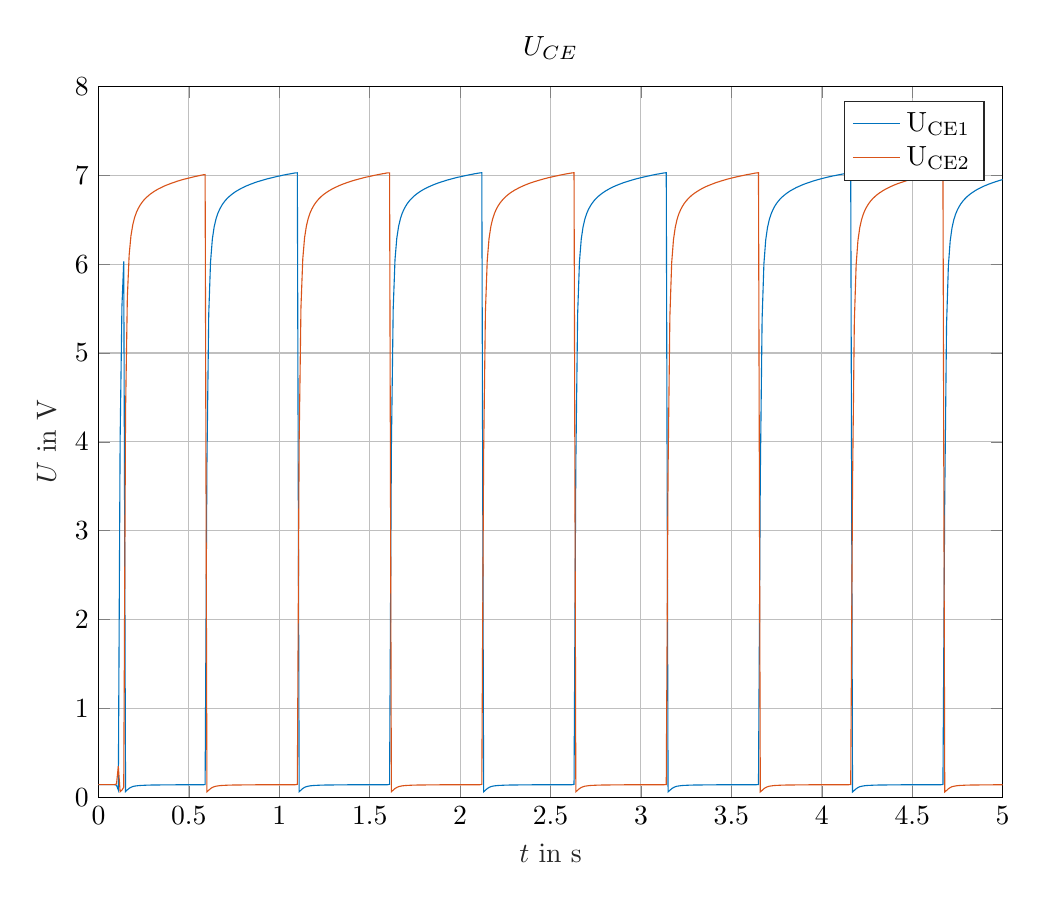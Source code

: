% This file was created by matlab2tikz.
%
\definecolor{mycolor1}{rgb}{0.0,0.447,0.741}%
\definecolor{mycolor2}{rgb}{0.85,0.325,0.098}%
%
\begin{tikzpicture}

\begin{axis}[%
width=4.521in,
height=3.555in,
at={(0.758in,0.481in)},
scale only axis,
xmin=0,
xmax=5,
xlabel style={font=\color{white!15!black}},
xlabel={$t \text{ in s}$},
ymin=0,
ymax=8,
ylabel style={font=\color{white!15!black}},
ylabel={$U \text{ in V}$},
axis background/.style={fill=white},
title style={font=\bfseries},
title={$U_{CE}$},
xmajorgrids,
ymajorgrids,
legend style={legend cell align=left, align=left, draw=white!15!black}
]
\addplot [color=mycolor1]
  table[row sep=crcr]{%
0	0.142\\
0.01	0.142\\
0.02	0.142\\
0.03	0.142\\
0.04	0.142\\
0.05	0.142\\
0.06	0.142\\
0.07	0.142\\
0.08	0.142\\
0.09	0.142\\
0.1	0.135\\
0.11	0.082\\
0.12	4.021\\
0.13	5.522\\
0.14	6.03\\
0.15	0.065\\
0.16	0.084\\
0.17	0.101\\
0.18	0.113\\
0.19	0.121\\
0.2	0.126\\
0.21	0.129\\
0.22	0.131\\
0.23	0.133\\
0.24	0.134\\
0.25	0.135\\
0.26	0.136\\
0.27	0.137\\
0.28	0.137\\
0.29	0.138\\
0.3	0.138\\
0.31	0.139\\
0.32	0.139\\
0.33	0.139\\
0.34	0.139\\
0.35	0.14\\
0.36	0.14\\
0.37	0.14\\
0.38	0.14\\
0.39	0.14\\
0.4	0.14\\
0.41	0.14\\
0.42	0.14\\
0.43	0.141\\
0.44	0.141\\
0.45	0.141\\
0.46	0.141\\
0.47	0.141\\
0.48	0.141\\
0.49	0.141\\
0.5	0.141\\
0.51	0.141\\
0.52	0.141\\
0.53	0.141\\
0.54	0.141\\
0.55	0.141\\
0.56	0.141\\
0.57	0.141\\
0.58	0.141\\
0.59	0.144\\
0.6	3.754\\
0.61	5.435\\
0.62	6.024\\
0.63	6.281\\
0.64	6.419\\
0.65	6.506\\
0.66	6.569\\
0.67	6.615\\
0.68	6.653\\
0.69	6.684\\
0.7	6.711\\
0.71	6.734\\
0.72	6.754\\
0.73	6.772\\
0.74	6.788\\
0.75	6.803\\
0.76	6.817\\
0.77	6.829\\
0.78	6.841\\
0.79	6.852\\
0.8	6.862\\
0.81	6.872\\
0.82	6.881\\
0.83	6.889\\
0.84	6.898\\
0.85	6.905\\
0.86	6.913\\
0.87	6.92\\
0.88	6.927\\
0.89	6.933\\
0.9	6.939\\
0.91	6.945\\
0.92	6.951\\
0.93	6.957\\
0.94	6.962\\
0.95	6.967\\
0.96	6.972\\
0.97	6.977\\
0.98	6.982\\
0.99	6.987\\
1	6.991\\
1.01	6.995\\
1.02	7\\
1.03	7.004\\
1.04	7.008\\
1.05	7.012\\
1.06	7.015\\
1.07	7.019\\
1.08	7.023\\
1.09	7.026\\
1.1	7.027\\
1.11	0.063\\
1.12	0.081\\
1.13	0.099\\
1.14	0.112\\
1.15	0.12\\
1.16	0.125\\
1.17	0.129\\
1.18	0.131\\
1.19	0.133\\
1.2	0.134\\
1.21	0.135\\
1.22	0.136\\
1.23	0.137\\
1.24	0.137\\
1.25	0.138\\
1.26	0.138\\
1.27	0.139\\
1.28	0.139\\
1.29	0.139\\
1.3	0.139\\
1.31	0.14\\
1.32	0.14\\
1.33	0.14\\
1.34	0.14\\
1.35	0.14\\
1.36	0.14\\
1.37	0.14\\
1.38	0.141\\
1.39	0.141\\
1.4	0.141\\
1.41	0.141\\
1.42	0.141\\
1.43	0.141\\
1.44	0.141\\
1.45	0.141\\
1.46	0.141\\
1.47	0.141\\
1.48	0.141\\
1.49	0.141\\
1.5	0.141\\
1.51	0.141\\
1.52	0.141\\
1.53	0.141\\
1.54	0.141\\
1.55	0.141\\
1.56	0.141\\
1.57	0.141\\
1.58	0.141\\
1.59	0.141\\
1.6	0.142\\
1.61	0.146\\
1.62	3.924\\
1.63	5.492\\
1.64	6.048\\
1.65	6.292\\
1.66	6.425\\
1.67	6.511\\
1.68	6.572\\
1.69	6.618\\
1.7	6.655\\
1.71	6.686\\
1.72	6.712\\
1.73	6.735\\
1.74	6.755\\
1.75	6.773\\
1.76	6.789\\
1.77	6.804\\
1.78	6.818\\
1.79	6.83\\
1.8	6.842\\
1.81	6.852\\
1.82	6.863\\
1.83	6.872\\
1.84	6.881\\
1.85	6.89\\
1.86	6.898\\
1.87	6.906\\
1.88	6.913\\
1.89	6.92\\
1.9	6.927\\
1.91	6.933\\
1.92	6.94\\
1.93	6.946\\
1.94	6.951\\
1.95	6.957\\
1.96	6.962\\
1.97	6.968\\
1.98	6.973\\
1.99	6.978\\
2	6.982\\
2.01	6.987\\
2.02	6.991\\
2.03	6.996\\
2.04	7\\
2.05	7.004\\
2.06	7.008\\
2.07	7.012\\
2.08	7.016\\
2.09	7.019\\
2.1	7.023\\
2.11	7.026\\
2.12	7.028\\
2.13	0.062\\
2.14	0.08\\
2.15	0.098\\
2.16	0.111\\
2.17	0.12\\
2.18	0.125\\
2.19	0.129\\
2.2	0.131\\
2.21	0.133\\
2.22	0.134\\
2.23	0.135\\
2.24	0.136\\
2.25	0.137\\
2.26	0.137\\
2.27	0.138\\
2.28	0.138\\
2.29	0.139\\
2.3	0.139\\
2.31	0.139\\
2.32	0.139\\
2.33	0.14\\
2.34	0.14\\
2.35	0.14\\
2.36	0.14\\
2.37	0.14\\
2.38	0.14\\
2.39	0.14\\
2.4	0.141\\
2.41	0.141\\
2.42	0.141\\
2.43	0.141\\
2.44	0.141\\
2.45	0.141\\
2.46	0.141\\
2.47	0.141\\
2.48	0.141\\
2.49	0.141\\
2.5	0.141\\
2.51	0.141\\
2.52	0.141\\
2.53	0.141\\
2.54	0.141\\
2.55	0.141\\
2.56	0.141\\
2.57	0.141\\
2.58	0.141\\
2.59	0.141\\
2.6	0.141\\
2.61	0.141\\
2.62	0.142\\
2.63	0.145\\
2.64	3.764\\
2.65	5.438\\
2.66	6.026\\
2.67	6.282\\
2.68	6.419\\
2.69	6.507\\
2.7	6.569\\
2.71	6.616\\
2.72	6.653\\
2.73	6.684\\
2.74	6.711\\
2.75	6.734\\
2.76	6.754\\
2.77	6.772\\
2.78	6.788\\
2.79	6.803\\
2.8	6.817\\
2.81	6.829\\
2.82	6.841\\
2.83	6.852\\
2.84	6.862\\
2.85	6.872\\
2.86	6.881\\
2.87	6.889\\
2.88	6.898\\
2.89	6.905\\
2.9	6.913\\
2.91	6.92\\
2.92	6.926\\
2.93	6.933\\
2.94	6.939\\
2.95	6.945\\
2.96	6.951\\
2.97	6.957\\
2.98	6.962\\
2.99	6.967\\
3	6.972\\
3.01	6.977\\
3.02	6.982\\
3.03	6.986\\
3.04	6.991\\
3.05	6.995\\
3.06	7\\
3.07	7.004\\
3.08	7.008\\
3.09	7.012\\
3.1	7.015\\
3.11	7.019\\
3.12	7.023\\
3.13	7.026\\
3.14	7.028\\
3.15	0.061\\
3.16	0.079\\
3.17	0.097\\
3.18	0.11\\
3.19	0.119\\
3.2	0.125\\
3.21	0.128\\
3.22	0.131\\
3.23	0.133\\
3.24	0.134\\
3.25	0.135\\
3.26	0.136\\
3.27	0.137\\
3.28	0.137\\
3.29	0.138\\
3.3	0.138\\
3.31	0.139\\
3.32	0.139\\
3.33	0.139\\
3.34	0.139\\
3.35	0.14\\
3.36	0.14\\
3.37	0.14\\
3.38	0.14\\
3.39	0.14\\
3.4	0.14\\
3.41	0.14\\
3.42	0.141\\
3.43	0.141\\
3.44	0.141\\
3.45	0.141\\
3.46	0.141\\
3.47	0.141\\
3.48	0.141\\
3.49	0.141\\
3.5	0.141\\
3.51	0.141\\
3.52	0.141\\
3.53	0.141\\
3.54	0.141\\
3.55	0.141\\
3.56	0.141\\
3.57	0.141\\
3.58	0.141\\
3.59	0.141\\
3.6	0.141\\
3.61	0.141\\
3.62	0.141\\
3.63	0.141\\
3.64	0.142\\
3.65	0.144\\
3.66	3.59\\
3.67	5.38\\
3.68	6.003\\
3.69	6.271\\
3.7	6.413\\
3.71	6.502\\
3.72	6.565\\
3.73	6.613\\
3.74	6.651\\
3.75	6.683\\
3.76	6.709\\
3.77	6.733\\
3.78	6.753\\
3.79	6.771\\
3.8	6.787\\
3.81	6.802\\
3.82	6.816\\
3.83	6.829\\
3.84	6.84\\
3.85	6.851\\
3.86	6.862\\
3.87	6.871\\
3.88	6.88\\
3.89	6.889\\
3.9	6.897\\
3.91	6.905\\
3.92	6.912\\
3.93	6.919\\
3.94	6.926\\
3.95	6.933\\
3.96	6.939\\
3.97	6.945\\
3.98	6.951\\
3.99	6.956\\
4	6.962\\
4.01	6.967\\
4.02	6.972\\
4.03	6.977\\
4.04	6.982\\
4.05	6.986\\
4.06	6.991\\
4.07	6.995\\
4.08	6.999\\
4.09	7.003\\
4.1	7.007\\
4.11	7.011\\
4.12	7.015\\
4.13	7.019\\
4.14	7.023\\
4.15	7.026\\
4.16	7.028\\
4.17	0.06\\
4.18	0.078\\
4.19	0.096\\
4.2	0.11\\
4.21	0.119\\
4.22	0.124\\
4.23	0.128\\
4.24	0.131\\
4.25	0.133\\
4.26	0.134\\
4.27	0.135\\
4.28	0.136\\
4.29	0.137\\
4.3	0.137\\
4.31	0.138\\
4.32	0.138\\
4.33	0.139\\
4.34	0.139\\
4.35	0.139\\
4.36	0.139\\
4.37	0.14\\
4.38	0.14\\
4.39	0.14\\
4.4	0.14\\
4.41	0.14\\
4.42	0.14\\
4.43	0.14\\
4.44	0.141\\
4.45	0.141\\
4.46	0.141\\
4.47	0.141\\
4.48	0.141\\
4.49	0.141\\
4.5	0.141\\
4.51	0.141\\
4.52	0.141\\
4.53	0.141\\
4.54	0.141\\
4.55	0.141\\
4.56	0.141\\
4.57	0.141\\
4.58	0.141\\
4.59	0.141\\
4.6	0.141\\
4.61	0.141\\
4.62	0.141\\
4.63	0.141\\
4.64	0.141\\
4.65	0.141\\
4.66	0.142\\
4.67	0.143\\
4.68	3.396\\
4.69	5.317\\
4.7	5.979\\
4.71	6.259\\
4.72	6.406\\
4.73	6.498\\
4.74	6.562\\
4.75	6.61\\
4.76	6.649\\
4.77	6.681\\
4.78	6.708\\
4.79	6.731\\
4.8	6.752\\
4.81	6.77\\
4.82	6.787\\
4.83	6.801\\
4.84	6.815\\
4.85	6.828\\
4.86	6.84\\
4.87	6.851\\
4.88	6.861\\
4.89	6.871\\
4.9	6.88\\
4.91	6.888\\
4.92	6.897\\
4.93	6.904\\
4.94	6.912\\
4.95	6.919\\
4.96	6.926\\
4.97	6.932\\
4.98	6.939\\
4.99	6.945\\
5	6.95\\
};
\addlegendentry{$\text{U}_{\text{CE1}}$}

\addplot [color=mycolor2]
  table[row sep=crcr]{%
0	0.142\\
0.01	0.142\\
0.02	0.142\\
0.03	0.142\\
0.04	0.142\\
0.05	0.142\\
0.06	0.142\\
0.07	0.142\\
0.08	0.142\\
0.09	0.143\\
0.1	0.15\\
0.11	0.349\\
0.12	0.063\\
0.13	0.081\\
0.14	0.113\\
0.15	4.334\\
0.16	5.629\\
0.17	6.104\\
0.18	6.321\\
0.19	6.443\\
0.2	6.523\\
0.21	6.581\\
0.22	6.625\\
0.23	6.661\\
0.24	6.691\\
0.25	6.717\\
0.26	6.739\\
0.27	6.758\\
0.28	6.776\\
0.29	6.792\\
0.3	6.806\\
0.31	6.82\\
0.32	6.832\\
0.33	6.844\\
0.34	6.854\\
0.35	6.864\\
0.36	6.874\\
0.37	6.883\\
0.38	6.891\\
0.39	6.899\\
0.4	6.907\\
0.41	6.914\\
0.42	6.921\\
0.43	6.928\\
0.44	6.935\\
0.45	6.941\\
0.46	6.947\\
0.47	6.953\\
0.48	6.958\\
0.49	6.963\\
0.5	6.968\\
0.51	6.973\\
0.52	6.978\\
0.53	6.983\\
0.54	6.988\\
0.55	6.992\\
0.56	6.996\\
0.57	7.001\\
0.58	7.005\\
0.59	7.007\\
0.6	0.062\\
0.61	0.08\\
0.62	0.098\\
0.63	0.111\\
0.64	0.119\\
0.65	0.125\\
0.66	0.128\\
0.67	0.131\\
0.68	0.133\\
0.69	0.134\\
0.7	0.135\\
0.71	0.136\\
0.72	0.137\\
0.73	0.137\\
0.74	0.138\\
0.75	0.138\\
0.76	0.139\\
0.77	0.139\\
0.78	0.139\\
0.79	0.139\\
0.8	0.14\\
0.81	0.14\\
0.82	0.14\\
0.83	0.14\\
0.84	0.14\\
0.85	0.14\\
0.86	0.14\\
0.87	0.141\\
0.88	0.141\\
0.89	0.141\\
0.9	0.141\\
0.91	0.141\\
0.92	0.141\\
0.93	0.141\\
0.94	0.141\\
0.95	0.141\\
0.96	0.141\\
0.97	0.141\\
0.98	0.141\\
0.99	0.141\\
1	0.141\\
1.01	0.141\\
1.02	0.141\\
1.03	0.141\\
1.04	0.141\\
1.05	0.141\\
1.06	0.141\\
1.07	0.141\\
1.08	0.141\\
1.09	0.142\\
1.1	0.146\\
1.11	3.996\\
1.12	5.515\\
1.13	6.057\\
1.14	6.297\\
1.15	6.428\\
1.16	6.513\\
1.17	6.574\\
1.18	6.619\\
1.19	6.656\\
1.2	6.687\\
1.21	6.713\\
1.22	6.736\\
1.23	6.756\\
1.24	6.774\\
1.25	6.79\\
1.26	6.804\\
1.27	6.818\\
1.28	6.83\\
1.29	6.842\\
1.3	6.853\\
1.31	6.863\\
1.32	6.872\\
1.33	6.882\\
1.34	6.89\\
1.35	6.898\\
1.36	6.906\\
1.37	6.913\\
1.38	6.92\\
1.39	6.927\\
1.4	6.934\\
1.41	6.94\\
1.42	6.946\\
1.43	6.951\\
1.44	6.957\\
1.45	6.962\\
1.46	6.968\\
1.47	6.973\\
1.48	6.978\\
1.49	6.982\\
1.5	6.987\\
1.51	6.991\\
1.52	6.996\\
1.53	7\\
1.54	7.004\\
1.55	7.008\\
1.56	7.012\\
1.57	7.016\\
1.58	7.019\\
1.59	7.023\\
1.6	7.027\\
1.61	7.027\\
1.62	0.063\\
1.63	0.081\\
1.64	0.099\\
1.65	0.111\\
1.66	0.12\\
1.67	0.125\\
1.68	0.129\\
1.69	0.131\\
1.7	0.133\\
1.71	0.134\\
1.72	0.135\\
1.73	0.136\\
1.74	0.137\\
1.75	0.137\\
1.76	0.138\\
1.77	0.138\\
1.78	0.139\\
1.79	0.139\\
1.8	0.139\\
1.81	0.139\\
1.82	0.14\\
1.83	0.14\\
1.84	0.14\\
1.85	0.14\\
1.86	0.14\\
1.87	0.14\\
1.88	0.14\\
1.89	0.141\\
1.9	0.141\\
1.91	0.141\\
1.92	0.141\\
1.93	0.141\\
1.94	0.141\\
1.95	0.141\\
1.96	0.141\\
1.97	0.141\\
1.98	0.141\\
1.99	0.141\\
2	0.141\\
2.01	0.141\\
2.02	0.141\\
2.03	0.141\\
2.04	0.141\\
2.05	0.141\\
2.06	0.141\\
2.07	0.141\\
2.08	0.141\\
2.09	0.141\\
2.1	0.141\\
2.11	0.142\\
2.12	0.145\\
2.13	3.848\\
2.14	5.466\\
2.15	6.037\\
2.16	6.287\\
2.17	6.422\\
2.18	6.509\\
2.19	6.57\\
2.2	6.617\\
2.21	6.654\\
2.22	6.685\\
2.23	6.711\\
2.24	6.734\\
2.25	6.755\\
2.26	6.772\\
2.27	6.789\\
2.28	6.804\\
2.29	6.817\\
2.3	6.83\\
2.31	6.841\\
2.32	6.852\\
2.33	6.862\\
2.34	6.872\\
2.35	6.881\\
2.36	6.89\\
2.37	6.898\\
2.38	6.906\\
2.39	6.913\\
2.4	6.92\\
2.41	6.927\\
2.42	6.933\\
2.43	6.939\\
2.44	6.945\\
2.45	6.951\\
2.46	6.957\\
2.47	6.962\\
2.48	6.967\\
2.49	6.973\\
2.5	6.977\\
2.51	6.982\\
2.52	6.987\\
2.53	6.991\\
2.54	6.995\\
2.55	7\\
2.56	7.004\\
2.57	7.008\\
2.58	7.012\\
2.59	7.016\\
2.6	7.019\\
2.61	7.023\\
2.62	7.026\\
2.63	7.028\\
2.64	0.062\\
2.65	0.08\\
2.66	0.098\\
2.67	0.111\\
2.68	0.119\\
2.69	0.125\\
2.7	0.128\\
2.71	0.131\\
2.72	0.133\\
2.73	0.134\\
2.74	0.135\\
2.75	0.136\\
2.76	0.137\\
2.77	0.137\\
2.78	0.138\\
2.79	0.138\\
2.8	0.139\\
2.81	0.139\\
2.82	0.139\\
2.83	0.139\\
2.84	0.14\\
2.85	0.14\\
2.86	0.14\\
2.87	0.14\\
2.88	0.14\\
2.89	0.14\\
2.9	0.14\\
2.91	0.141\\
2.92	0.141\\
2.93	0.141\\
2.94	0.141\\
2.95	0.141\\
2.96	0.141\\
2.97	0.141\\
2.98	0.141\\
2.99	0.141\\
3	0.141\\
3.01	0.141\\
3.02	0.141\\
3.03	0.141\\
3.04	0.141\\
3.05	0.141\\
3.06	0.141\\
3.07	0.141\\
3.08	0.141\\
3.09	0.141\\
3.1	0.141\\
3.11	0.141\\
3.12	0.141\\
3.13	0.142\\
3.14	0.144\\
3.15	3.681\\
3.16	5.41\\
3.17	6.015\\
3.18	6.276\\
3.19	6.416\\
3.2	6.505\\
3.21	6.567\\
3.22	6.614\\
3.23	6.652\\
3.24	6.684\\
3.25	6.71\\
3.26	6.733\\
3.27	6.753\\
3.28	6.772\\
3.29	6.788\\
3.3	6.803\\
3.31	6.816\\
3.32	6.829\\
3.33	6.841\\
3.34	6.852\\
3.35	6.862\\
3.36	6.872\\
3.37	6.881\\
3.38	6.889\\
3.39	6.897\\
3.4	6.905\\
3.41	6.913\\
3.42	6.92\\
3.43	6.926\\
3.44	6.933\\
3.45	6.939\\
3.46	6.945\\
3.47	6.951\\
3.48	6.957\\
3.49	6.962\\
3.5	6.967\\
3.51	6.972\\
3.52	6.977\\
3.53	6.982\\
3.54	6.986\\
3.55	6.991\\
3.56	6.995\\
3.57	6.999\\
3.58	7.004\\
3.59	7.008\\
3.6	7.011\\
3.61	7.015\\
3.62	7.019\\
3.63	7.023\\
3.64	7.026\\
3.65	7.028\\
3.66	0.061\\
3.67	0.078\\
3.68	0.097\\
3.69	0.11\\
3.7	0.119\\
3.71	0.125\\
3.72	0.128\\
3.73	0.131\\
3.74	0.133\\
3.75	0.134\\
3.76	0.135\\
3.77	0.136\\
3.78	0.137\\
3.79	0.137\\
3.8	0.138\\
3.81	0.138\\
3.82	0.139\\
3.83	0.139\\
3.84	0.139\\
3.85	0.139\\
3.86	0.14\\
3.87	0.14\\
3.88	0.14\\
3.89	0.14\\
3.9	0.14\\
3.91	0.14\\
3.92	0.14\\
3.93	0.141\\
3.94	0.141\\
3.95	0.141\\
3.96	0.141\\
3.97	0.141\\
3.98	0.141\\
3.99	0.141\\
4	0.141\\
4.01	0.141\\
4.02	0.141\\
4.03	0.141\\
4.04	0.141\\
4.05	0.141\\
4.06	0.141\\
4.07	0.141\\
4.08	0.141\\
4.09	0.141\\
4.1	0.141\\
4.11	0.141\\
4.12	0.141\\
4.13	0.141\\
4.14	0.141\\
4.15	0.142\\
4.16	0.144\\
4.17	3.497\\
4.18	5.35\\
4.19	5.991\\
4.2	6.265\\
4.21	6.409\\
4.22	6.5\\
4.23	6.564\\
4.24	6.612\\
4.25	6.65\\
4.26	6.682\\
4.27	6.709\\
4.28	6.732\\
4.29	6.752\\
4.3	6.771\\
4.31	6.787\\
4.32	6.802\\
4.33	6.815\\
4.34	6.828\\
4.35	6.84\\
4.36	6.851\\
4.37	6.861\\
4.38	6.871\\
4.39	6.88\\
4.4	6.889\\
4.41	6.897\\
4.42	6.905\\
4.43	6.912\\
4.44	6.919\\
4.45	6.926\\
4.46	6.932\\
4.47	6.939\\
4.48	6.945\\
4.49	6.951\\
4.5	6.956\\
4.51	6.962\\
4.52	6.967\\
4.53	6.972\\
4.54	6.977\\
4.55	6.981\\
4.56	6.986\\
4.57	6.991\\
4.58	6.995\\
4.59	6.999\\
4.6	7.003\\
4.61	7.007\\
4.62	7.011\\
4.63	7.015\\
4.64	7.019\\
4.65	7.022\\
4.66	7.026\\
4.67	7.028\\
4.68	0.06\\
4.69	0.077\\
4.7	0.096\\
4.71	0.109\\
4.72	0.119\\
4.73	0.124\\
4.74	0.128\\
4.75	0.131\\
4.76	0.133\\
4.77	0.134\\
4.78	0.135\\
4.79	0.136\\
4.8	0.137\\
4.81	0.137\\
4.82	0.138\\
4.83	0.138\\
4.84	0.139\\
4.85	0.139\\
4.86	0.139\\
4.87	0.139\\
4.88	0.14\\
4.89	0.14\\
4.9	0.14\\
4.91	0.14\\
4.92	0.14\\
4.93	0.14\\
4.94	0.14\\
4.95	0.141\\
4.96	0.141\\
4.97	0.141\\
4.98	0.141\\
4.99	0.141\\
5	0.141\\
};
\addlegendentry{$\text{U}_{\text{CE2}}$}

\end{axis}
\end{tikzpicture}%